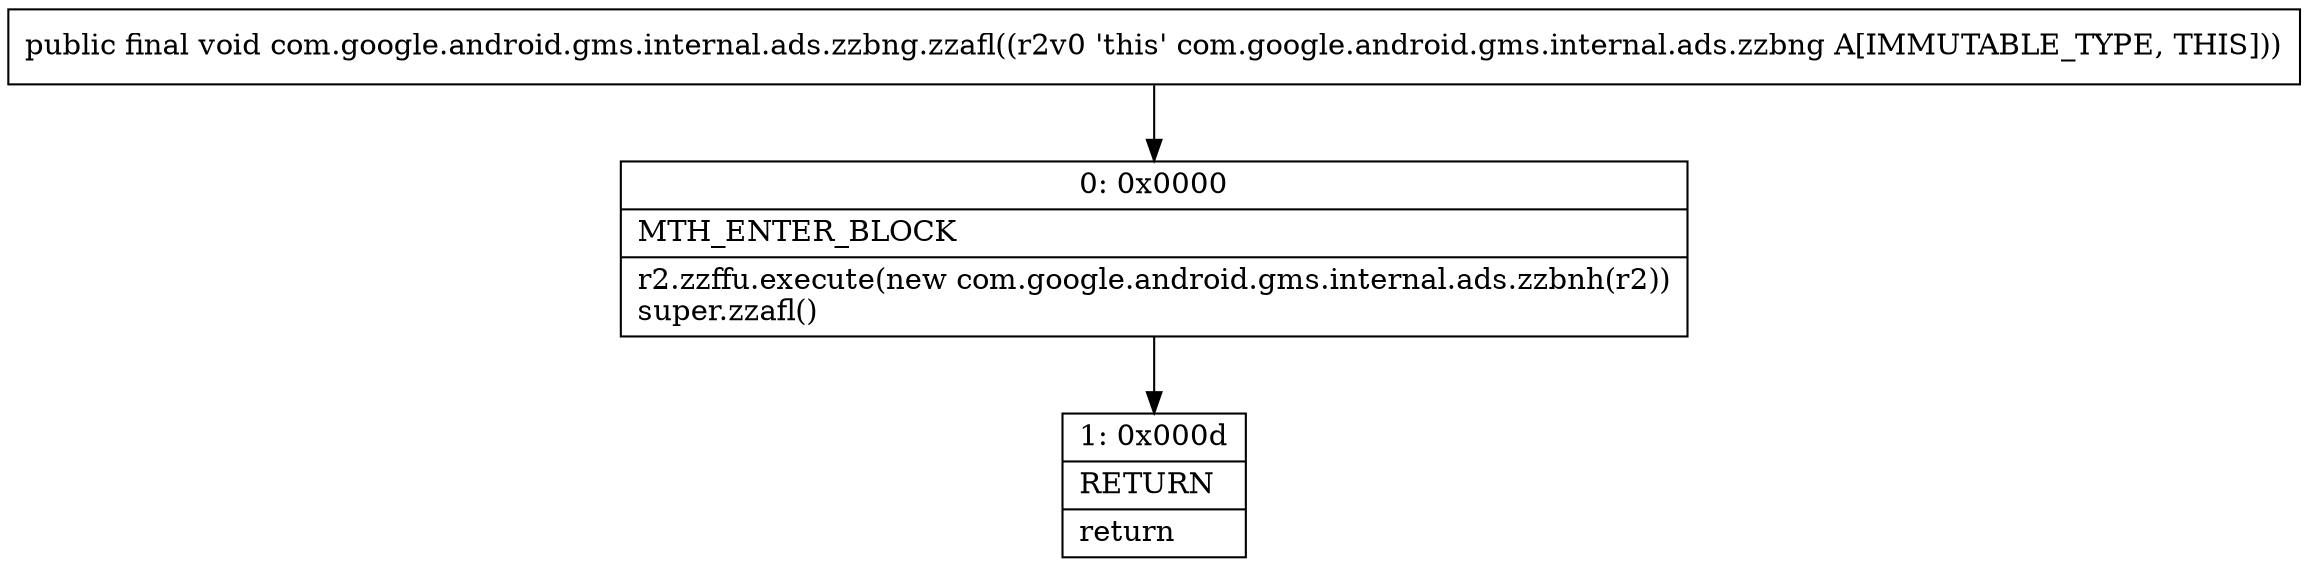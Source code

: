 digraph "CFG forcom.google.android.gms.internal.ads.zzbng.zzafl()V" {
Node_0 [shape=record,label="{0\:\ 0x0000|MTH_ENTER_BLOCK\l|r2.zzffu.execute(new com.google.android.gms.internal.ads.zzbnh(r2))\lsuper.zzafl()\l}"];
Node_1 [shape=record,label="{1\:\ 0x000d|RETURN\l|return\l}"];
MethodNode[shape=record,label="{public final void com.google.android.gms.internal.ads.zzbng.zzafl((r2v0 'this' com.google.android.gms.internal.ads.zzbng A[IMMUTABLE_TYPE, THIS])) }"];
MethodNode -> Node_0;
Node_0 -> Node_1;
}

